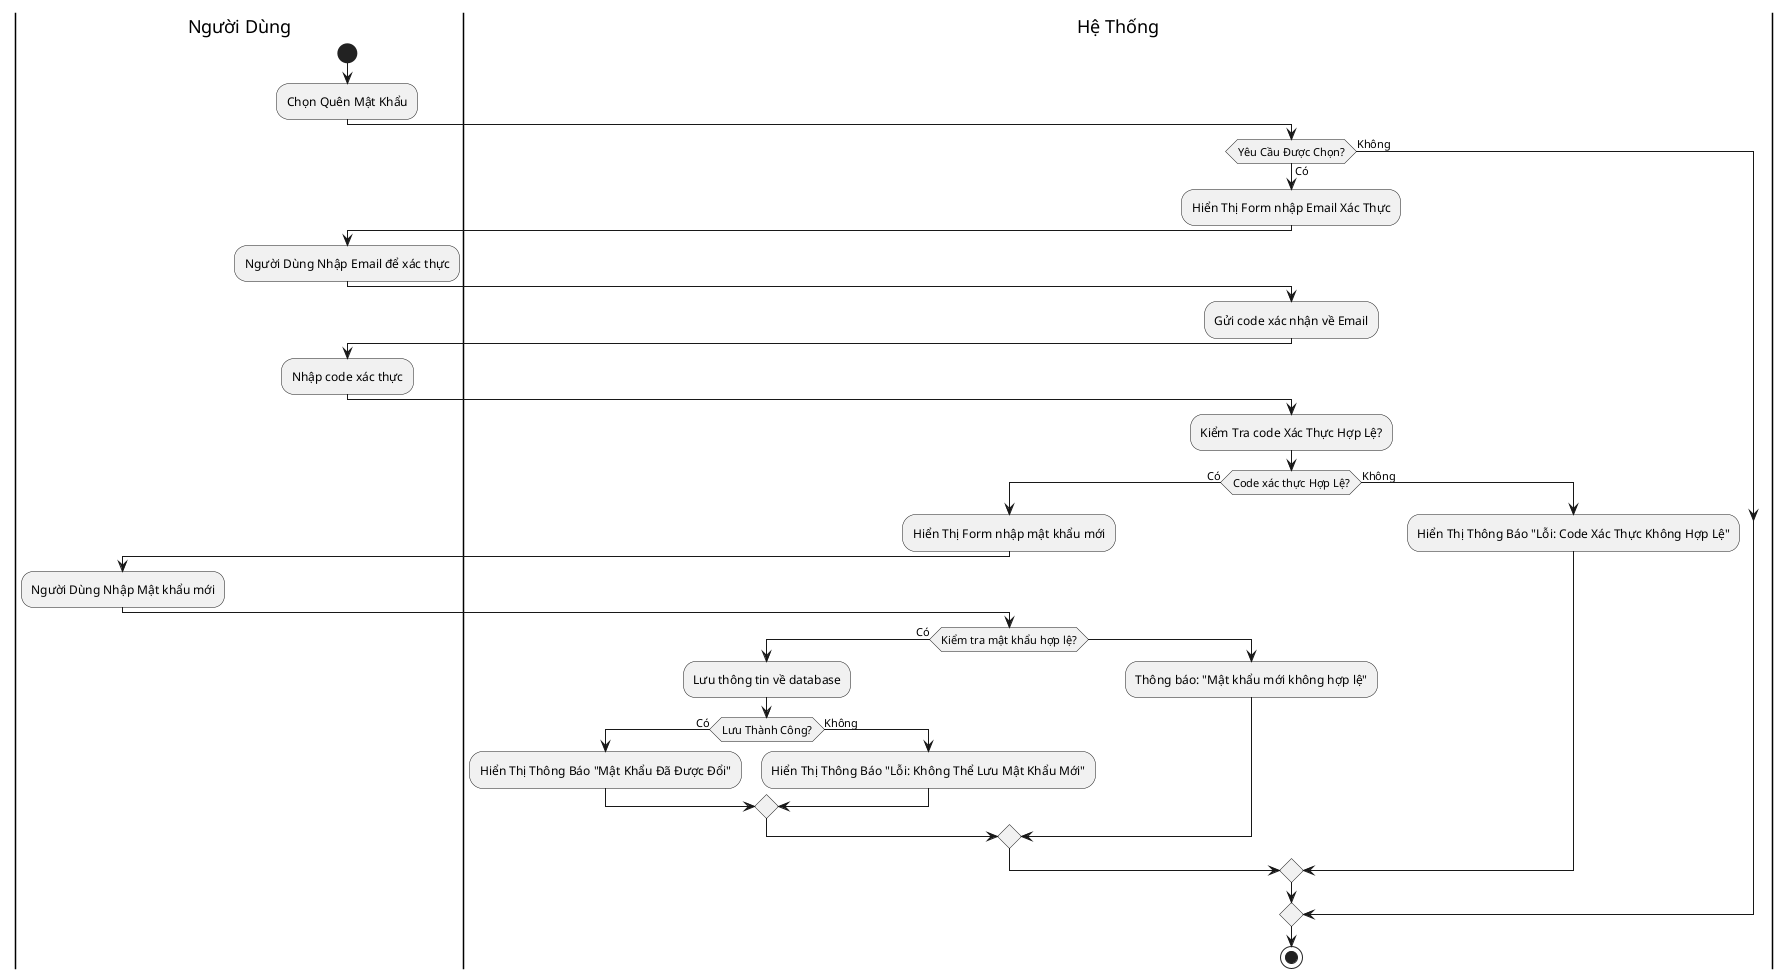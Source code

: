 @startuml
|Người Dùng|
start
:Chọn Quên Mật Khẩu;
|Hệ Thống|
if (Yêu Cầu Được Chọn?) then (Có)
    :Hiển Thị Form nhập Email Xác Thực;
    |Người Dùng|
    :Người Dùng Nhập Email để xác thực;
    |Hệ Thống|
    :Gửi code xác nhận về Email;
    |Người Dùng|
    :Nhập code xác thực;
    |Hệ Thống|
    :Kiểm Tra code Xác Thực Hợp Lệ?;
    if (Code xác thực Hợp Lệ?) then (Có)
        :Hiển Thị Form nhập mật khẩu mới;
        |Người Dùng|
        :Người Dùng Nhập Mật khẩu mới;
        |Hệ Thống|
        if (Kiểm tra mật khẩu hợp lệ?) then (Có)
            :Lưu thông tin về database;
            if (Lưu Thành Công?) then (Có)
                :Hiển Thị Thông Báo "Mật Khẩu Đã Được Đổi";
            else (Không)
                :Hiển Thị Thông Báo "Lỗi: Không Thể Lưu Mật Khẩu Mới";
            endif
        else
            :Thông báo: "Mật khẩu mới không hợp lệ";
        endif
    else (Không)
        :Hiển Thị Thông Báo "Lỗi: Code Xác Thực Không Hợp Lệ";
    endif
|Hệ Thống|
else (Không)
endif
stop
@enduml


